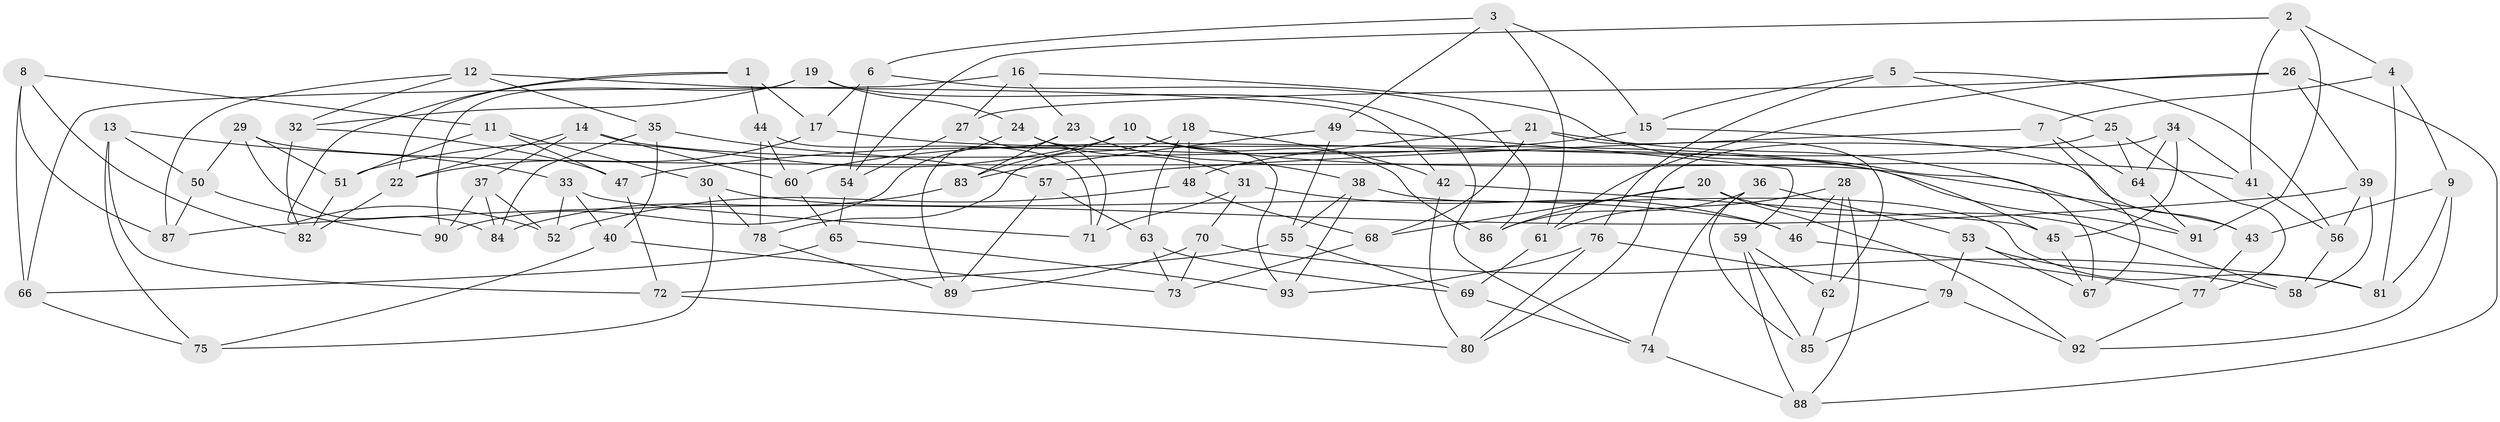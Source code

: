 // Generated by graph-tools (version 1.1) at 2025/57/03/09/25 04:57:02]
// undirected, 93 vertices, 186 edges
graph export_dot {
graph [start="1"]
  node [color=gray90,style=filled];
  1;
  2;
  3;
  4;
  5;
  6;
  7;
  8;
  9;
  10;
  11;
  12;
  13;
  14;
  15;
  16;
  17;
  18;
  19;
  20;
  21;
  22;
  23;
  24;
  25;
  26;
  27;
  28;
  29;
  30;
  31;
  32;
  33;
  34;
  35;
  36;
  37;
  38;
  39;
  40;
  41;
  42;
  43;
  44;
  45;
  46;
  47;
  48;
  49;
  50;
  51;
  52;
  53;
  54;
  55;
  56;
  57;
  58;
  59;
  60;
  61;
  62;
  63;
  64;
  65;
  66;
  67;
  68;
  69;
  70;
  71;
  72;
  73;
  74;
  75;
  76;
  77;
  78;
  79;
  80;
  81;
  82;
  83;
  84;
  85;
  86;
  87;
  88;
  89;
  90;
  91;
  92;
  93;
  1 -- 44;
  1 -- 22;
  1 -- 17;
  1 -- 52;
  2 -- 41;
  2 -- 91;
  2 -- 4;
  2 -- 54;
  3 -- 6;
  3 -- 15;
  3 -- 49;
  3 -- 61;
  4 -- 81;
  4 -- 7;
  4 -- 9;
  5 -- 25;
  5 -- 76;
  5 -- 15;
  5 -- 56;
  6 -- 54;
  6 -- 86;
  6 -- 17;
  7 -- 67;
  7 -- 64;
  7 -- 57;
  8 -- 87;
  8 -- 11;
  8 -- 66;
  8 -- 82;
  9 -- 43;
  9 -- 81;
  9 -- 92;
  10 -- 86;
  10 -- 51;
  10 -- 83;
  10 -- 41;
  11 -- 30;
  11 -- 47;
  11 -- 51;
  12 -- 32;
  12 -- 42;
  12 -- 87;
  12 -- 35;
  13 -- 75;
  13 -- 50;
  13 -- 33;
  13 -- 72;
  14 -- 37;
  14 -- 60;
  14 -- 22;
  14 -- 91;
  15 -- 47;
  15 -- 43;
  16 -- 27;
  16 -- 67;
  16 -- 66;
  16 -- 23;
  17 -- 45;
  17 -- 22;
  18 -- 78;
  18 -- 63;
  18 -- 48;
  18 -- 42;
  19 -- 32;
  19 -- 24;
  19 -- 90;
  19 -- 74;
  20 -- 68;
  20 -- 58;
  20 -- 92;
  20 -- 86;
  21 -- 62;
  21 -- 91;
  21 -- 48;
  21 -- 68;
  22 -- 82;
  23 -- 83;
  23 -- 89;
  23 -- 38;
  24 -- 90;
  24 -- 93;
  24 -- 31;
  25 -- 64;
  25 -- 60;
  25 -- 77;
  26 -- 61;
  26 -- 88;
  26 -- 39;
  26 -- 27;
  27 -- 71;
  27 -- 54;
  28 -- 46;
  28 -- 88;
  28 -- 62;
  28 -- 61;
  29 -- 50;
  29 -- 43;
  29 -- 51;
  29 -- 84;
  30 -- 78;
  30 -- 46;
  30 -- 75;
  31 -- 70;
  31 -- 71;
  31 -- 46;
  32 -- 82;
  32 -- 47;
  33 -- 52;
  33 -- 71;
  33 -- 40;
  34 -- 64;
  34 -- 41;
  34 -- 45;
  34 -- 80;
  35 -- 84;
  35 -- 40;
  35 -- 57;
  36 -- 86;
  36 -- 53;
  36 -- 74;
  36 -- 85;
  37 -- 84;
  37 -- 90;
  37 -- 52;
  38 -- 81;
  38 -- 55;
  38 -- 93;
  39 -- 56;
  39 -- 58;
  39 -- 87;
  40 -- 73;
  40 -- 75;
  41 -- 56;
  42 -- 45;
  42 -- 80;
  43 -- 77;
  44 -- 60;
  44 -- 71;
  44 -- 78;
  45 -- 67;
  46 -- 77;
  47 -- 72;
  48 -- 68;
  48 -- 52;
  49 -- 55;
  49 -- 83;
  49 -- 59;
  50 -- 87;
  50 -- 90;
  51 -- 82;
  53 -- 58;
  53 -- 67;
  53 -- 79;
  54 -- 65;
  55 -- 69;
  55 -- 72;
  56 -- 58;
  57 -- 63;
  57 -- 89;
  59 -- 62;
  59 -- 88;
  59 -- 85;
  60 -- 65;
  61 -- 69;
  62 -- 85;
  63 -- 73;
  63 -- 69;
  64 -- 91;
  65 -- 66;
  65 -- 93;
  66 -- 75;
  68 -- 73;
  69 -- 74;
  70 -- 81;
  70 -- 89;
  70 -- 73;
  72 -- 80;
  74 -- 88;
  76 -- 79;
  76 -- 93;
  76 -- 80;
  77 -- 92;
  78 -- 89;
  79 -- 85;
  79 -- 92;
  83 -- 84;
}
